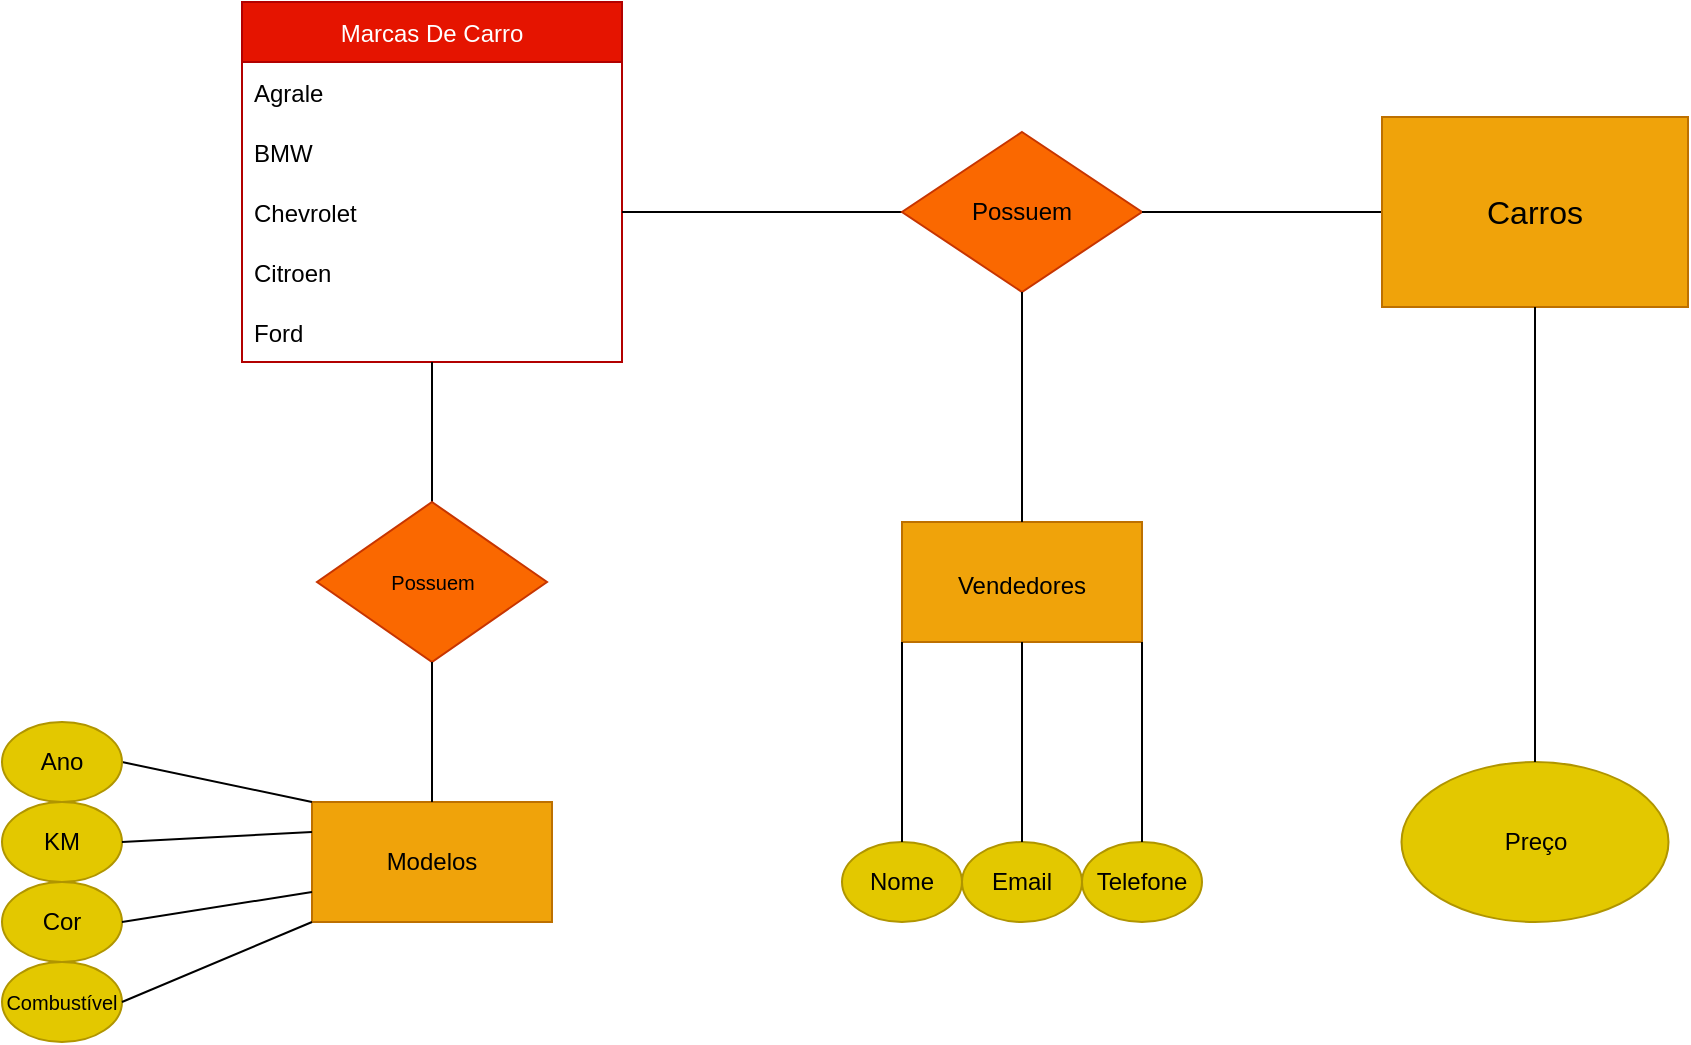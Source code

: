 <mxfile version="17.1.3" type="github">
  <diagram id="MQqg0SwvJMVmJNQTPo3I" name="Page-1">
    <mxGraphModel dx="782" dy="694" grid="1" gridSize="10" guides="1" tooltips="1" connect="1" arrows="1" fold="1" page="1" pageScale="1" pageWidth="827" pageHeight="1169" math="0" shadow="0">
      <root>
        <mxCell id="0" />
        <mxCell id="1" parent="0" />
        <mxCell id="GQu8pzrChekPHRyavr2V-2" value="Marcas De Carro" style="swimlane;fontStyle=0;childLayout=stackLayout;horizontal=1;startSize=30;horizontalStack=0;resizeParent=1;resizeParentMax=0;resizeLast=0;collapsible=1;marginBottom=0;fillColor=#e51400;fontColor=#ffffff;strokeColor=#B20000;" vertex="1" parent="1">
          <mxGeometry x="140" y="50" width="190" height="180" as="geometry" />
        </mxCell>
        <mxCell id="GQu8pzrChekPHRyavr2V-3" value="Agrale" style="text;align=left;verticalAlign=middle;spacingLeft=4;spacingRight=4;overflow=hidden;points=[[0,0.5],[1,0.5]];portConstraint=eastwest;rotatable=0;" vertex="1" parent="GQu8pzrChekPHRyavr2V-2">
          <mxGeometry y="30" width="190" height="30" as="geometry" />
        </mxCell>
        <mxCell id="GQu8pzrChekPHRyavr2V-4" value="BMW" style="text;strokeColor=none;fillColor=none;align=left;verticalAlign=middle;spacingLeft=4;spacingRight=4;overflow=hidden;points=[[0,0.5],[1,0.5]];portConstraint=eastwest;rotatable=0;" vertex="1" parent="GQu8pzrChekPHRyavr2V-2">
          <mxGeometry y="60" width="190" height="30" as="geometry" />
        </mxCell>
        <mxCell id="GQu8pzrChekPHRyavr2V-5" value="Chevrolet" style="text;strokeColor=none;fillColor=none;align=left;verticalAlign=middle;spacingLeft=4;spacingRight=4;overflow=hidden;points=[[0,0.5],[1,0.5]];portConstraint=eastwest;rotatable=0;" vertex="1" parent="GQu8pzrChekPHRyavr2V-2">
          <mxGeometry y="90" width="190" height="30" as="geometry" />
        </mxCell>
        <mxCell id="GQu8pzrChekPHRyavr2V-6" value="Citroen" style="text;strokeColor=none;fillColor=none;align=left;verticalAlign=middle;spacingLeft=4;spacingRight=4;overflow=hidden;points=[[0,0.5],[1,0.5]];portConstraint=eastwest;rotatable=0;" vertex="1" parent="GQu8pzrChekPHRyavr2V-2">
          <mxGeometry y="120" width="190" height="30" as="geometry" />
        </mxCell>
        <mxCell id="GQu8pzrChekPHRyavr2V-7" value="Ford" style="text;strokeColor=none;fillColor=none;align=left;verticalAlign=middle;spacingLeft=4;spacingRight=4;overflow=hidden;points=[[0,0.5],[1,0.5]];portConstraint=eastwest;rotatable=0;" vertex="1" parent="GQu8pzrChekPHRyavr2V-2">
          <mxGeometry y="150" width="190" height="30" as="geometry" />
        </mxCell>
        <mxCell id="GQu8pzrChekPHRyavr2V-8" value="" style="endArrow=none;html=1;rounded=0;exitX=1;exitY=0.5;exitDx=0;exitDy=0;entryX=0;entryY=0.5;entryDx=0;entryDy=0;" edge="1" parent="1" source="GQu8pzrChekPHRyavr2V-5" target="GQu8pzrChekPHRyavr2V-9">
          <mxGeometry width="50" height="50" relative="1" as="geometry">
            <mxPoint x="330" y="142" as="sourcePoint" />
            <mxPoint x="510" y="155" as="targetPoint" />
          </mxGeometry>
        </mxCell>
        <mxCell id="GQu8pzrChekPHRyavr2V-9" value="Possuem" style="rhombus;whiteSpace=wrap;html=1;fillColor=#fa6800;fontColor=#000000;strokeColor=#C73500;" vertex="1" parent="1">
          <mxGeometry x="470" y="115" width="120" height="80" as="geometry" />
        </mxCell>
        <mxCell id="GQu8pzrChekPHRyavr2V-12" value="" style="endArrow=none;html=1;rounded=0;exitX=0.5;exitY=0;exitDx=0;exitDy=0;" edge="1" parent="1" source="GQu8pzrChekPHRyavr2V-23" target="GQu8pzrChekPHRyavr2V-7">
          <mxGeometry width="50" height="50" relative="1" as="geometry">
            <mxPoint x="235" y="310" as="sourcePoint" />
            <mxPoint x="210" y="280" as="targetPoint" />
          </mxGeometry>
        </mxCell>
        <mxCell id="GQu8pzrChekPHRyavr2V-13" value="Modelos" style="rounded=0;whiteSpace=wrap;html=1;fillColor=#f0a30a;fontColor=#000000;strokeColor=#BD7000;" vertex="1" parent="1">
          <mxGeometry x="175" y="450" width="120" height="60" as="geometry" />
        </mxCell>
        <mxCell id="GQu8pzrChekPHRyavr2V-14" value="" style="endArrow=none;html=1;rounded=0;entryX=0;entryY=0;entryDx=0;entryDy=0;exitX=1;exitY=0.5;exitDx=0;exitDy=0;" edge="1" parent="1" source="GQu8pzrChekPHRyavr2V-15" target="GQu8pzrChekPHRyavr2V-13">
          <mxGeometry width="50" height="50" relative="1" as="geometry">
            <mxPoint x="90" y="310" as="sourcePoint" />
            <mxPoint x="410" y="280" as="targetPoint" />
          </mxGeometry>
        </mxCell>
        <mxCell id="GQu8pzrChekPHRyavr2V-15" value="Ano" style="ellipse;whiteSpace=wrap;html=1;fillColor=#e3c800;fontColor=#000000;strokeColor=#B09500;" vertex="1" parent="1">
          <mxGeometry x="20" y="410" width="60" height="40" as="geometry" />
        </mxCell>
        <mxCell id="GQu8pzrChekPHRyavr2V-16" value="KM" style="ellipse;whiteSpace=wrap;html=1;fillColor=#e3c800;fontColor=#000000;strokeColor=#B09500;" vertex="1" parent="1">
          <mxGeometry x="20" y="450" width="60" height="40" as="geometry" />
        </mxCell>
        <mxCell id="GQu8pzrChekPHRyavr2V-17" value="" style="endArrow=none;html=1;rounded=0;entryX=0;entryY=0.25;entryDx=0;entryDy=0;exitX=1;exitY=0.5;exitDx=0;exitDy=0;" edge="1" parent="1" source="GQu8pzrChekPHRyavr2V-16" target="GQu8pzrChekPHRyavr2V-13">
          <mxGeometry width="50" height="50" relative="1" as="geometry">
            <mxPoint x="210" y="330" as="sourcePoint" />
            <mxPoint x="260" y="280" as="targetPoint" />
          </mxGeometry>
        </mxCell>
        <mxCell id="GQu8pzrChekPHRyavr2V-19" value="Cor" style="ellipse;whiteSpace=wrap;html=1;fillColor=#e3c800;fontColor=#000000;strokeColor=#B09500;" vertex="1" parent="1">
          <mxGeometry x="20" y="490" width="60" height="40" as="geometry" />
        </mxCell>
        <mxCell id="GQu8pzrChekPHRyavr2V-20" value="" style="endArrow=none;html=1;rounded=0;entryX=1;entryY=0.5;entryDx=0;entryDy=0;exitX=0;exitY=0.75;exitDx=0;exitDy=0;" edge="1" parent="1" source="GQu8pzrChekPHRyavr2V-13" target="GQu8pzrChekPHRyavr2V-19">
          <mxGeometry width="50" height="50" relative="1" as="geometry">
            <mxPoint x="210" y="330" as="sourcePoint" />
            <mxPoint x="260" y="280" as="targetPoint" />
          </mxGeometry>
        </mxCell>
        <mxCell id="GQu8pzrChekPHRyavr2V-21" value="&lt;font style=&quot;font-size: 10px&quot;&gt;Combustível&lt;/font&gt;" style="ellipse;whiteSpace=wrap;html=1;fillColor=#e3c800;fontColor=#000000;strokeColor=#B09500;" vertex="1" parent="1">
          <mxGeometry x="20" y="530" width="60" height="40" as="geometry" />
        </mxCell>
        <mxCell id="GQu8pzrChekPHRyavr2V-22" value="" style="endArrow=none;html=1;rounded=0;exitX=1;exitY=0.5;exitDx=0;exitDy=0;entryX=0;entryY=1;entryDx=0;entryDy=0;" edge="1" parent="1" source="GQu8pzrChekPHRyavr2V-21" target="GQu8pzrChekPHRyavr2V-13">
          <mxGeometry width="50" height="50" relative="1" as="geometry">
            <mxPoint x="210" y="330" as="sourcePoint" />
            <mxPoint x="260" y="280" as="targetPoint" />
          </mxGeometry>
        </mxCell>
        <mxCell id="GQu8pzrChekPHRyavr2V-23" value="Possuem" style="rhombus;whiteSpace=wrap;html=1;fontSize=10;fillColor=#fa6800;fontColor=#000000;strokeColor=#C73500;" vertex="1" parent="1">
          <mxGeometry x="177.5" y="300" width="115" height="80" as="geometry" />
        </mxCell>
        <mxCell id="GQu8pzrChekPHRyavr2V-25" value="" style="endArrow=none;html=1;rounded=0;fontSize=10;entryX=0.5;entryY=1;entryDx=0;entryDy=0;exitX=0.5;exitY=0;exitDx=0;exitDy=0;" edge="1" parent="1" source="GQu8pzrChekPHRyavr2V-13" target="GQu8pzrChekPHRyavr2V-23">
          <mxGeometry width="50" height="50" relative="1" as="geometry">
            <mxPoint x="210" y="430" as="sourcePoint" />
            <mxPoint x="260" y="380" as="targetPoint" />
          </mxGeometry>
        </mxCell>
        <mxCell id="GQu8pzrChekPHRyavr2V-26" value="" style="endArrow=none;html=1;rounded=0;fontSize=10;exitX=1;exitY=0.5;exitDx=0;exitDy=0;" edge="1" parent="1" source="GQu8pzrChekPHRyavr2V-9" target="GQu8pzrChekPHRyavr2V-27">
          <mxGeometry width="50" height="50" relative="1" as="geometry">
            <mxPoint x="580" y="330" as="sourcePoint" />
            <mxPoint x="720" y="155" as="targetPoint" />
          </mxGeometry>
        </mxCell>
        <mxCell id="GQu8pzrChekPHRyavr2V-27" value="&lt;font style=&quot;font-size: 16px&quot;&gt;Carros&lt;/font&gt;" style="rounded=0;whiteSpace=wrap;html=1;fontSize=10;fillColor=#f0a30a;fontColor=#000000;strokeColor=#BD7000;" vertex="1" parent="1">
          <mxGeometry x="710" y="107.5" width="153" height="95" as="geometry" />
        </mxCell>
        <mxCell id="GQu8pzrChekPHRyavr2V-28" value="&lt;font style=&quot;font-size: 12px&quot;&gt;Vendedores&lt;/font&gt;" style="rounded=0;whiteSpace=wrap;html=1;fontSize=16;fillColor=#f0a30a;fontColor=#000000;strokeColor=#BD7000;" vertex="1" parent="1">
          <mxGeometry x="470" y="310" width="120" height="60" as="geometry" />
        </mxCell>
        <mxCell id="GQu8pzrChekPHRyavr2V-29" value="" style="endArrow=none;html=1;rounded=0;fontSize=12;entryX=0.5;entryY=1;entryDx=0;entryDy=0;exitX=0.5;exitY=0;exitDx=0;exitDy=0;" edge="1" parent="1" source="GQu8pzrChekPHRyavr2V-28" target="GQu8pzrChekPHRyavr2V-9">
          <mxGeometry width="50" height="50" relative="1" as="geometry">
            <mxPoint x="420" y="330" as="sourcePoint" />
            <mxPoint x="530" y="200" as="targetPoint" />
          </mxGeometry>
        </mxCell>
        <mxCell id="GQu8pzrChekPHRyavr2V-30" value="Nome" style="ellipse;whiteSpace=wrap;html=1;fontSize=12;fillColor=#e3c800;fontColor=#000000;strokeColor=#B09500;" vertex="1" parent="1">
          <mxGeometry x="440" y="470" width="60" height="40" as="geometry" />
        </mxCell>
        <mxCell id="GQu8pzrChekPHRyavr2V-31" value="Email" style="ellipse;whiteSpace=wrap;html=1;fontSize=12;fillColor=#e3c800;fontColor=#000000;strokeColor=#B09500;" vertex="1" parent="1">
          <mxGeometry x="500" y="470" width="60" height="40" as="geometry" />
        </mxCell>
        <mxCell id="GQu8pzrChekPHRyavr2V-32" value="Telefone" style="ellipse;whiteSpace=wrap;html=1;fontSize=12;fillColor=#e3c800;fontColor=#000000;strokeColor=#B09500;" vertex="1" parent="1">
          <mxGeometry x="560" y="470" width="60" height="40" as="geometry" />
        </mxCell>
        <mxCell id="GQu8pzrChekPHRyavr2V-34" value="" style="endArrow=none;html=1;rounded=0;fontSize=12;exitX=0.5;exitY=0;exitDx=0;exitDy=0;entryX=0;entryY=1;entryDx=0;entryDy=0;" edge="1" parent="1" source="GQu8pzrChekPHRyavr2V-30" target="GQu8pzrChekPHRyavr2V-28">
          <mxGeometry width="50" height="50" relative="1" as="geometry">
            <mxPoint x="570" y="380" as="sourcePoint" />
            <mxPoint x="620" y="330" as="targetPoint" />
          </mxGeometry>
        </mxCell>
        <mxCell id="GQu8pzrChekPHRyavr2V-35" value="" style="endArrow=none;html=1;rounded=0;fontSize=12;exitX=0.5;exitY=0;exitDx=0;exitDy=0;entryX=0.5;entryY=1;entryDx=0;entryDy=0;" edge="1" parent="1" source="GQu8pzrChekPHRyavr2V-31" target="GQu8pzrChekPHRyavr2V-28">
          <mxGeometry width="50" height="50" relative="1" as="geometry">
            <mxPoint x="570" y="380" as="sourcePoint" />
            <mxPoint x="620" y="330" as="targetPoint" />
          </mxGeometry>
        </mxCell>
        <mxCell id="GQu8pzrChekPHRyavr2V-36" value="" style="endArrow=none;html=1;rounded=0;fontSize=12;exitX=0.5;exitY=0;exitDx=0;exitDy=0;entryX=1;entryY=1;entryDx=0;entryDy=0;" edge="1" parent="1" source="GQu8pzrChekPHRyavr2V-32" target="GQu8pzrChekPHRyavr2V-28">
          <mxGeometry width="50" height="50" relative="1" as="geometry">
            <mxPoint x="570" y="380" as="sourcePoint" />
            <mxPoint x="620" y="330" as="targetPoint" />
          </mxGeometry>
        </mxCell>
        <mxCell id="GQu8pzrChekPHRyavr2V-37" value="Preço" style="ellipse;whiteSpace=wrap;html=1;fontSize=12;fillColor=#e3c800;fontColor=#000000;strokeColor=#B09500;" vertex="1" parent="1">
          <mxGeometry x="719.75" y="430" width="133.5" height="80" as="geometry" />
        </mxCell>
        <mxCell id="GQu8pzrChekPHRyavr2V-38" value="" style="endArrow=none;html=1;rounded=0;fontSize=12;entryX=0.5;entryY=1;entryDx=0;entryDy=0;exitX=0.5;exitY=0;exitDx=0;exitDy=0;" edge="1" parent="1" source="GQu8pzrChekPHRyavr2V-37" target="GQu8pzrChekPHRyavr2V-27">
          <mxGeometry width="50" height="50" relative="1" as="geometry">
            <mxPoint x="660" y="380" as="sourcePoint" />
            <mxPoint x="710" y="330" as="targetPoint" />
          </mxGeometry>
        </mxCell>
      </root>
    </mxGraphModel>
  </diagram>
</mxfile>
